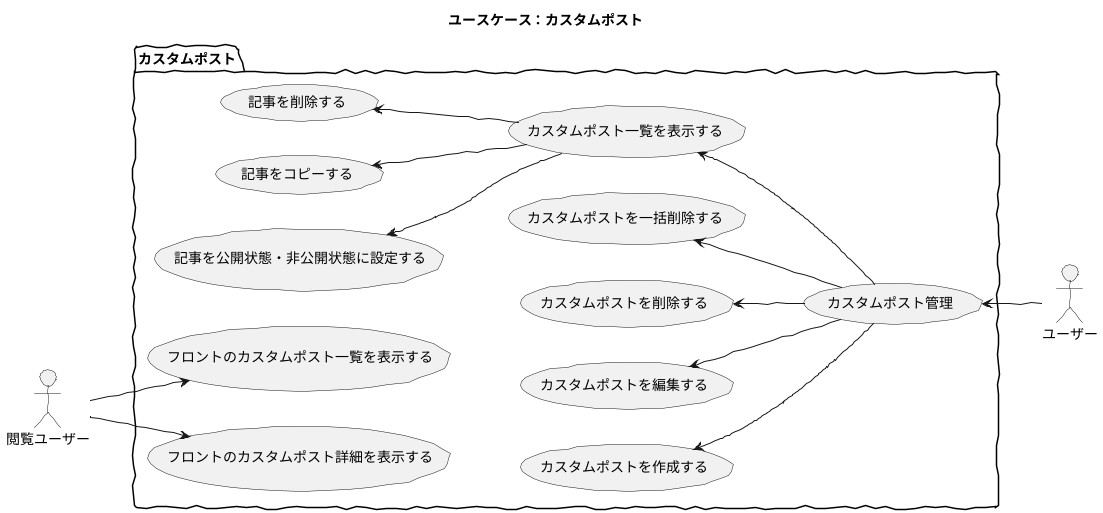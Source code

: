 @startuml

skinparam handwritten true
skinparam backgroundColor white

title ユースケース：カスタムポスト

actor ユーザー
actor 閲覧ユーザー

package カスタムポスト {
	left to right direction
	ユーザー -up-> (カスタムポスト管理)
	(カスタムポスト管理) -up-> (カスタムポスト一覧を表示する)
	(カスタムポスト管理) -up-> (カスタムポストを作成する)
	(カスタムポスト管理) -up-> (カスタムポストを編集する)
	(カスタムポスト管理) -up-> (カスタムポストを削除する)
	(カスタムポスト管理) -up-> (カスタムポストを一括削除する)
	(カスタムポスト一覧を表示する) -up-> (記事を公開状態・非公開状態に設定する)
	(カスタムポスト一覧を表示する) -up-> (記事をコピーする)
	(カスタムポスト一覧を表示する) -up-> (記事を削除する)
	閲覧ユーザー -down-> (フロントのカスタムポスト一覧を表示する)
	閲覧ユーザー -down-> (フロントのカスタムポスト詳細を表示する)
}

@enduml
	
	
	
	
